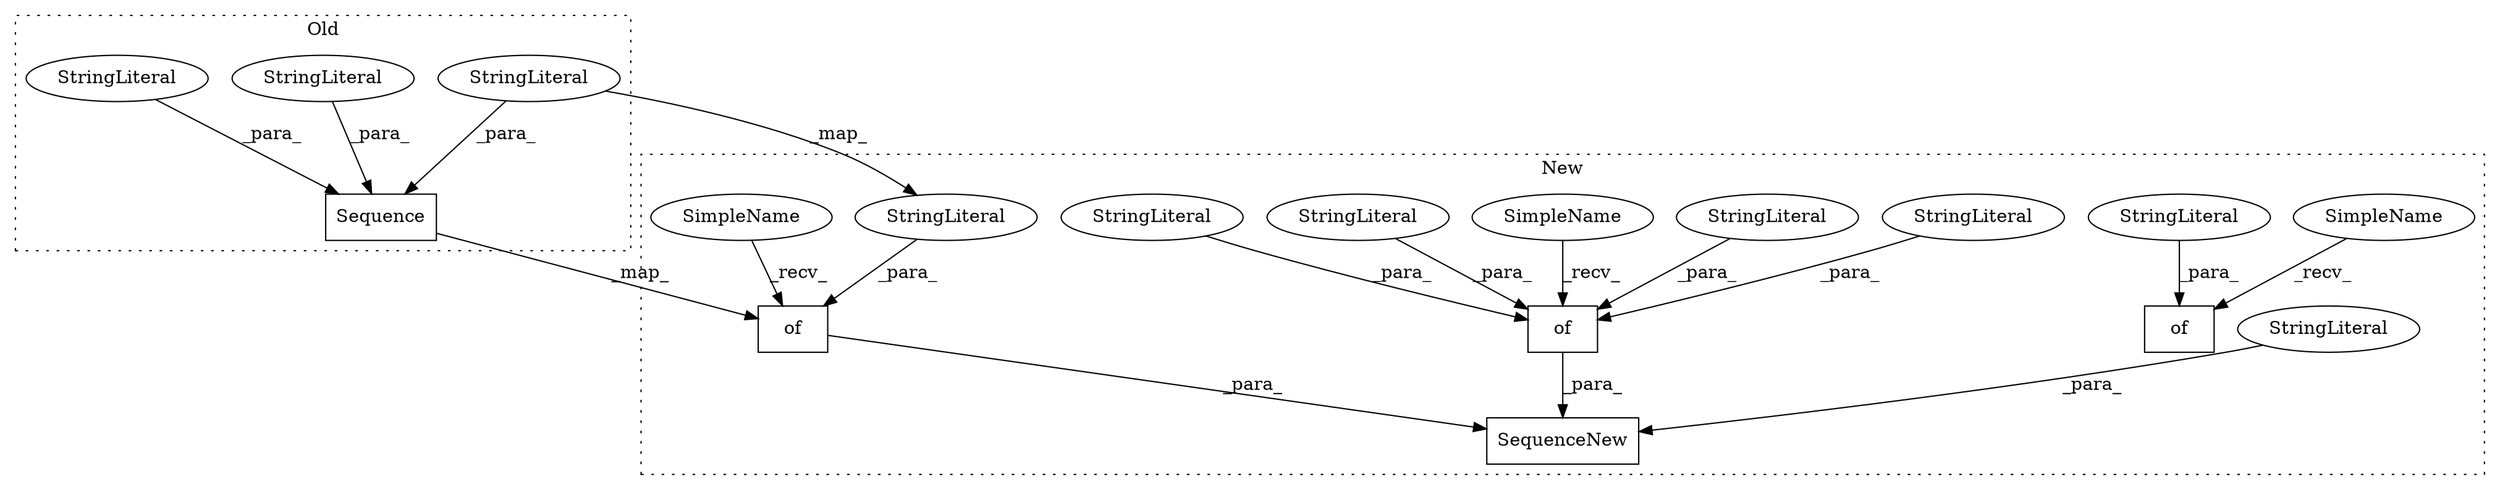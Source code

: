 digraph G {
subgraph cluster0 {
1 [label="Sequence" a="32" s="3716,3756" l="9,1" shape="box"];
7 [label="StringLiteral" a="45" s="3732" l="5" shape="ellipse"];
11 [label="StringLiteral" a="45" s="3738" l="9" shape="ellipse"];
15 [label="StringLiteral" a="45" s="3725" l="6" shape="ellipse"];
label = "Old";
style="dotted";
}
subgraph cluster1 {
2 [label="of" a="32" s="3517,3538" l="3,1" shape="box"];
3 [label="SequenceNew" a="32" s="3451,3539" l="12,1" shape="box"];
4 [label="of" a="32" s="3474,3511" l="3,1" shape="box"];
5 [label="of" a="32" s="3839,3876" l="3,1" shape="box"];
6 [label="StringLiteral" a="45" s="3853" l="13" shape="ellipse"];
8 [label="StringLiteral" a="45" s="3488" l="13" shape="ellipse"];
9 [label="StringLiteral" a="45" s="3502" l="9" shape="ellipse"];
10 [label="StringLiteral" a="45" s="3477" l="4" shape="ellipse"];
12 [label="StringLiteral" a="45" s="3520" l="9" shape="ellipse"];
13 [label="StringLiteral" a="45" s="3482" l="5" shape="ellipse"];
14 [label="StringLiteral" a="45" s="3463" l="6" shape="ellipse"];
16 [label="SimpleName" a="42" s="3513" l="3" shape="ellipse"];
17 [label="SimpleName" a="42" s="3835" l="3" shape="ellipse"];
18 [label="SimpleName" a="42" s="3470" l="3" shape="ellipse"];
label = "New";
style="dotted";
}
1 -> 2 [label="_map_"];
2 -> 3 [label="_para_"];
4 -> 3 [label="_para_"];
6 -> 5 [label="_para_"];
7 -> 1 [label="_para_"];
8 -> 4 [label="_para_"];
9 -> 4 [label="_para_"];
10 -> 4 [label="_para_"];
11 -> 1 [label="_para_"];
11 -> 12 [label="_map_"];
12 -> 2 [label="_para_"];
13 -> 4 [label="_para_"];
14 -> 3 [label="_para_"];
15 -> 1 [label="_para_"];
16 -> 2 [label="_recv_"];
17 -> 5 [label="_recv_"];
18 -> 4 [label="_recv_"];
}